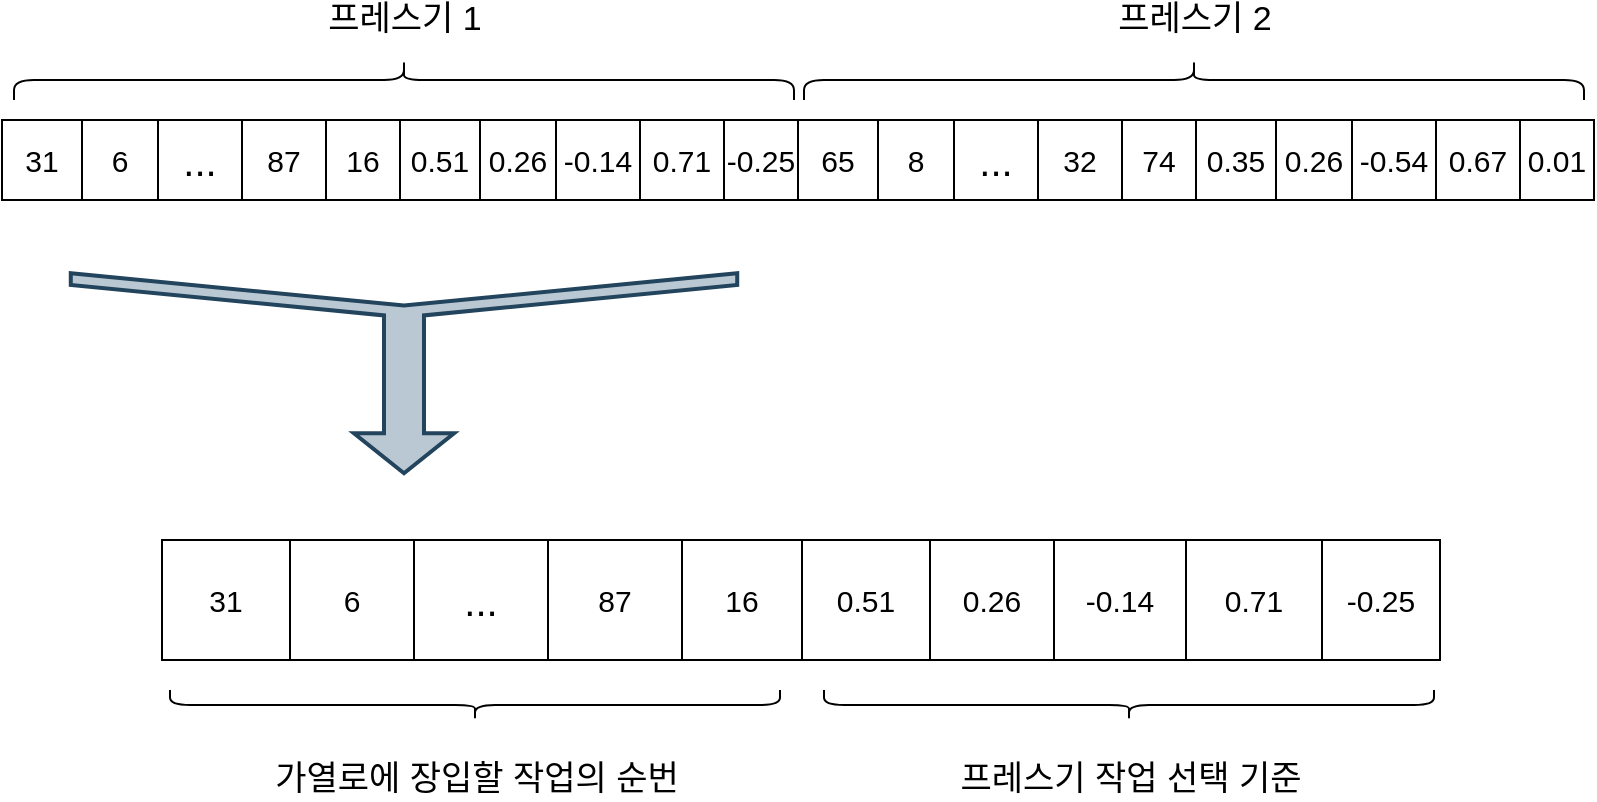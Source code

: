 <mxfile version="15.5.2" type="github">
  <diagram id="wdg7d6GIiMwj1WEckeHe" name="Page-1">
    <mxGraphModel dx="2009" dy="984" grid="1" gridSize="10" guides="1" tooltips="1" connect="1" arrows="1" fold="1" page="1" pageScale="1" pageWidth="827" pageHeight="1169" math="0" shadow="0">
      <root>
        <mxCell id="0" />
        <mxCell id="1" parent="0" />
        <mxCell id="QtLdcIYBbhYkDuSN89B0-1" value="" style="shape=table;html=1;whiteSpace=wrap;startSize=0;container=1;collapsible=0;childLayout=tableLayout;rounded=1;sketch=0;fontSize=16;" parent="1" vertex="1">
          <mxGeometry x="14" y="70" width="199" height="40" as="geometry" />
        </mxCell>
        <mxCell id="QtLdcIYBbhYkDuSN89B0-2" value="" style="shape=partialRectangle;html=1;whiteSpace=wrap;collapsible=0;dropTarget=0;pointerEvents=0;fillColor=none;top=0;left=0;bottom=0;right=0;points=[[0,0.5],[1,0.5]];portConstraint=eastwest;" parent="QtLdcIYBbhYkDuSN89B0-1" vertex="1">
          <mxGeometry width="199" height="40" as="geometry" />
        </mxCell>
        <mxCell id="QtLdcIYBbhYkDuSN89B0-3" value="&lt;font style=&quot;font-size: 15px&quot;&gt;31&lt;/font&gt;" style="shape=partialRectangle;html=1;whiteSpace=wrap;connectable=0;fillColor=none;top=0;left=0;bottom=0;right=0;overflow=hidden;pointerEvents=1;" parent="QtLdcIYBbhYkDuSN89B0-2" vertex="1">
          <mxGeometry width="40" height="40" as="geometry">
            <mxRectangle width="40" height="40" as="alternateBounds" />
          </mxGeometry>
        </mxCell>
        <mxCell id="QtLdcIYBbhYkDuSN89B0-4" value="&lt;font size=&quot;1&quot;&gt;&lt;span style=&quot;font-weight: normal ; font-size: 15px&quot;&gt;6&lt;/span&gt;&lt;/font&gt;" style="shape=partialRectangle;html=1;whiteSpace=wrap;connectable=0;fillColor=none;top=0;left=0;bottom=0;right=0;overflow=hidden;pointerEvents=1;fontStyle=1" parent="QtLdcIYBbhYkDuSN89B0-2" vertex="1">
          <mxGeometry x="40" width="38" height="40" as="geometry">
            <mxRectangle width="38" height="40" as="alternateBounds" />
          </mxGeometry>
        </mxCell>
        <mxCell id="QtLdcIYBbhYkDuSN89B0-5" value="&lt;font style=&quot;font-size: 20px&quot;&gt;...&lt;/font&gt;" style="shape=partialRectangle;html=1;whiteSpace=wrap;connectable=0;fillColor=none;top=0;left=0;bottom=0;right=0;overflow=hidden;pointerEvents=1;" parent="QtLdcIYBbhYkDuSN89B0-2" vertex="1">
          <mxGeometry x="78" width="42" height="40" as="geometry">
            <mxRectangle width="42" height="40" as="alternateBounds" />
          </mxGeometry>
        </mxCell>
        <mxCell id="QtLdcIYBbhYkDuSN89B0-14" value="&lt;font style=&quot;font-size: 15px&quot;&gt;87&lt;/font&gt;" style="shape=partialRectangle;html=1;whiteSpace=wrap;connectable=0;fillColor=none;top=0;left=0;bottom=0;right=0;overflow=hidden;pointerEvents=1;" parent="QtLdcIYBbhYkDuSN89B0-2" vertex="1">
          <mxGeometry x="120" width="42" height="40" as="geometry">
            <mxRectangle width="42" height="40" as="alternateBounds" />
          </mxGeometry>
        </mxCell>
        <mxCell id="QtLdcIYBbhYkDuSN89B0-15" value="&lt;font style=&quot;font-size: 15px&quot;&gt;16&lt;/font&gt;" style="shape=partialRectangle;html=1;whiteSpace=wrap;connectable=0;fillColor=none;top=0;left=0;bottom=0;right=0;overflow=hidden;pointerEvents=1;" parent="QtLdcIYBbhYkDuSN89B0-2" vertex="1">
          <mxGeometry x="162" width="37" height="40" as="geometry">
            <mxRectangle width="37" height="40" as="alternateBounds" />
          </mxGeometry>
        </mxCell>
        <mxCell id="rLPBgmUreou9VduvHPSA-52" value="" style="shape=table;html=1;whiteSpace=wrap;startSize=0;container=1;collapsible=0;childLayout=tableLayout;rounded=1;sketch=0;fontSize=16;" parent="1" vertex="1">
          <mxGeometry x="213" y="70" width="199" height="40" as="geometry" />
        </mxCell>
        <mxCell id="rLPBgmUreou9VduvHPSA-53" value="" style="shape=partialRectangle;html=1;whiteSpace=wrap;collapsible=0;dropTarget=0;pointerEvents=0;fillColor=none;top=0;left=0;bottom=0;right=0;points=[[0,0.5],[1,0.5]];portConstraint=eastwest;" parent="rLPBgmUreou9VduvHPSA-52" vertex="1">
          <mxGeometry width="199" height="40" as="geometry" />
        </mxCell>
        <mxCell id="rLPBgmUreou9VduvHPSA-54" value="&lt;font&gt;&lt;font style=&quot;font-size: 15px&quot;&gt;0.51&lt;/font&gt;&lt;br&gt;&lt;/font&gt;" style="shape=partialRectangle;html=1;whiteSpace=wrap;connectable=0;fillColor=none;top=0;left=0;bottom=0;right=0;overflow=hidden;pointerEvents=1;" parent="rLPBgmUreou9VduvHPSA-53" vertex="1">
          <mxGeometry width="40" height="40" as="geometry">
            <mxRectangle width="40" height="40" as="alternateBounds" />
          </mxGeometry>
        </mxCell>
        <mxCell id="rLPBgmUreou9VduvHPSA-55" value="&lt;font size=&quot;1&quot;&gt;&lt;span style=&quot;font-weight: normal ; font-size: 15px&quot;&gt;0.26&lt;/span&gt;&lt;/font&gt;" style="shape=partialRectangle;html=1;whiteSpace=wrap;connectable=0;fillColor=none;top=0;left=0;bottom=0;right=0;overflow=hidden;pointerEvents=1;fontStyle=1" parent="rLPBgmUreou9VduvHPSA-53" vertex="1">
          <mxGeometry x="40" width="38" height="40" as="geometry">
            <mxRectangle width="38" height="40" as="alternateBounds" />
          </mxGeometry>
        </mxCell>
        <mxCell id="rLPBgmUreou9VduvHPSA-56" value="&lt;font style=&quot;font-size: 15px&quot;&gt;-0.14&lt;/font&gt;" style="shape=partialRectangle;html=1;whiteSpace=wrap;connectable=0;fillColor=none;top=0;left=0;bottom=0;right=0;overflow=hidden;pointerEvents=1;" parent="rLPBgmUreou9VduvHPSA-53" vertex="1">
          <mxGeometry x="78" width="42" height="40" as="geometry">
            <mxRectangle width="42" height="40" as="alternateBounds" />
          </mxGeometry>
        </mxCell>
        <mxCell id="rLPBgmUreou9VduvHPSA-57" value="&lt;font style=&quot;font-size: 15px&quot;&gt;0.71&lt;/font&gt;" style="shape=partialRectangle;html=1;whiteSpace=wrap;connectable=0;fillColor=none;top=0;left=0;bottom=0;right=0;overflow=hidden;pointerEvents=1;" parent="rLPBgmUreou9VduvHPSA-53" vertex="1">
          <mxGeometry x="120" width="42" height="40" as="geometry">
            <mxRectangle width="42" height="40" as="alternateBounds" />
          </mxGeometry>
        </mxCell>
        <mxCell id="rLPBgmUreou9VduvHPSA-58" value="&lt;font style=&quot;font-size: 15px&quot;&gt;-0.25&lt;/font&gt;" style="shape=partialRectangle;html=1;whiteSpace=wrap;connectable=0;fillColor=none;top=0;left=0;bottom=0;right=0;overflow=hidden;pointerEvents=1;" parent="rLPBgmUreou9VduvHPSA-53" vertex="1">
          <mxGeometry x="162" width="37" height="40" as="geometry">
            <mxRectangle width="37" height="40" as="alternateBounds" />
          </mxGeometry>
        </mxCell>
        <mxCell id="rLPBgmUreou9VduvHPSA-116" value="" style="shape=table;html=1;whiteSpace=wrap;startSize=0;container=1;collapsible=0;childLayout=tableLayout;rounded=1;sketch=0;fontSize=16;" parent="1" vertex="1">
          <mxGeometry x="412" y="70" width="199" height="40" as="geometry" />
        </mxCell>
        <mxCell id="rLPBgmUreou9VduvHPSA-117" value="" style="shape=partialRectangle;html=1;whiteSpace=wrap;collapsible=0;dropTarget=0;pointerEvents=0;fillColor=none;top=0;left=0;bottom=0;right=0;points=[[0,0.5],[1,0.5]];portConstraint=eastwest;" parent="rLPBgmUreou9VduvHPSA-116" vertex="1">
          <mxGeometry width="199" height="40" as="geometry" />
        </mxCell>
        <mxCell id="rLPBgmUreou9VduvHPSA-118" value="&lt;font style=&quot;font-size: 15px&quot;&gt;65&lt;/font&gt;" style="shape=partialRectangle;html=1;whiteSpace=wrap;connectable=0;fillColor=none;top=0;left=0;bottom=0;right=0;overflow=hidden;pointerEvents=1;" parent="rLPBgmUreou9VduvHPSA-117" vertex="1">
          <mxGeometry width="40" height="40" as="geometry">
            <mxRectangle width="40" height="40" as="alternateBounds" />
          </mxGeometry>
        </mxCell>
        <mxCell id="rLPBgmUreou9VduvHPSA-119" value="&lt;font style=&quot;font-size: 14px&quot;&gt;&lt;span style=&quot;font-weight: normal ; font-size: 15px&quot;&gt;8&lt;/span&gt;&lt;/font&gt;" style="shape=partialRectangle;html=1;whiteSpace=wrap;connectable=0;fillColor=none;top=0;left=0;bottom=0;right=0;overflow=hidden;pointerEvents=1;fontStyle=1" parent="rLPBgmUreou9VduvHPSA-117" vertex="1">
          <mxGeometry x="40" width="38" height="40" as="geometry">
            <mxRectangle width="38" height="40" as="alternateBounds" />
          </mxGeometry>
        </mxCell>
        <mxCell id="rLPBgmUreou9VduvHPSA-120" value="&lt;font style=&quot;font-size: 20px&quot;&gt;...&lt;/font&gt;" style="shape=partialRectangle;html=1;whiteSpace=wrap;connectable=0;fillColor=none;top=0;left=0;bottom=0;right=0;overflow=hidden;pointerEvents=1;" parent="rLPBgmUreou9VduvHPSA-117" vertex="1">
          <mxGeometry x="78" width="42" height="40" as="geometry">
            <mxRectangle width="42" height="40" as="alternateBounds" />
          </mxGeometry>
        </mxCell>
        <mxCell id="rLPBgmUreou9VduvHPSA-121" value="&lt;font style=&quot;font-size: 15px&quot;&gt;32&lt;/font&gt;" style="shape=partialRectangle;html=1;whiteSpace=wrap;connectable=0;fillColor=none;top=0;left=0;bottom=0;right=0;overflow=hidden;pointerEvents=1;" parent="rLPBgmUreou9VduvHPSA-117" vertex="1">
          <mxGeometry x="120" width="42" height="40" as="geometry">
            <mxRectangle width="42" height="40" as="alternateBounds" />
          </mxGeometry>
        </mxCell>
        <mxCell id="rLPBgmUreou9VduvHPSA-122" value="&lt;font style=&quot;font-size: 15px&quot;&gt;74&lt;/font&gt;" style="shape=partialRectangle;html=1;whiteSpace=wrap;connectable=0;fillColor=none;top=0;left=0;bottom=0;right=0;overflow=hidden;pointerEvents=1;" parent="rLPBgmUreou9VduvHPSA-117" vertex="1">
          <mxGeometry x="162" width="37" height="40" as="geometry">
            <mxRectangle width="37" height="40" as="alternateBounds" />
          </mxGeometry>
        </mxCell>
        <mxCell id="rLPBgmUreou9VduvHPSA-123" value="" style="shape=table;html=1;whiteSpace=wrap;startSize=0;container=1;collapsible=0;childLayout=tableLayout;rounded=1;sketch=0;fontSize=16;" parent="1" vertex="1">
          <mxGeometry x="611" y="70" width="199" height="40" as="geometry" />
        </mxCell>
        <mxCell id="rLPBgmUreou9VduvHPSA-124" value="" style="shape=partialRectangle;html=1;whiteSpace=wrap;collapsible=0;dropTarget=0;pointerEvents=0;fillColor=none;top=0;left=0;bottom=0;right=0;points=[[0,0.5],[1,0.5]];portConstraint=eastwest;" parent="rLPBgmUreou9VduvHPSA-123" vertex="1">
          <mxGeometry width="199" height="40" as="geometry" />
        </mxCell>
        <mxCell id="rLPBgmUreou9VduvHPSA-125" value="&lt;font style=&quot;font-size: 15px&quot;&gt;0.35&lt;/font&gt;" style="shape=partialRectangle;html=1;whiteSpace=wrap;connectable=0;fillColor=none;top=0;left=0;bottom=0;right=0;overflow=hidden;pointerEvents=1;" parent="rLPBgmUreou9VduvHPSA-124" vertex="1">
          <mxGeometry width="40" height="40" as="geometry">
            <mxRectangle width="40" height="40" as="alternateBounds" />
          </mxGeometry>
        </mxCell>
        <mxCell id="rLPBgmUreou9VduvHPSA-126" value="&lt;font style=&quot;font-size: 14px&quot;&gt;&lt;span style=&quot;font-weight: normal ; font-size: 15px&quot;&gt;0.26&lt;/span&gt;&lt;/font&gt;" style="shape=partialRectangle;html=1;whiteSpace=wrap;connectable=0;fillColor=none;top=0;left=0;bottom=0;right=0;overflow=hidden;pointerEvents=1;fontStyle=1" parent="rLPBgmUreou9VduvHPSA-124" vertex="1">
          <mxGeometry x="40" width="38" height="40" as="geometry">
            <mxRectangle width="38" height="40" as="alternateBounds" />
          </mxGeometry>
        </mxCell>
        <mxCell id="rLPBgmUreou9VduvHPSA-127" value="&lt;font style=&quot;font-size: 15px&quot;&gt;-0.54&lt;/font&gt;" style="shape=partialRectangle;html=1;whiteSpace=wrap;connectable=0;fillColor=none;top=0;left=0;bottom=0;right=0;overflow=hidden;pointerEvents=1;" parent="rLPBgmUreou9VduvHPSA-124" vertex="1">
          <mxGeometry x="78" width="42" height="40" as="geometry">
            <mxRectangle width="42" height="40" as="alternateBounds" />
          </mxGeometry>
        </mxCell>
        <mxCell id="rLPBgmUreou9VduvHPSA-128" value="&lt;font style=&quot;font-size: 15px&quot;&gt;0.67&lt;/font&gt;" style="shape=partialRectangle;html=1;whiteSpace=wrap;connectable=0;fillColor=none;top=0;left=0;bottom=0;right=0;overflow=hidden;pointerEvents=1;" parent="rLPBgmUreou9VduvHPSA-124" vertex="1">
          <mxGeometry x="120" width="42" height="40" as="geometry">
            <mxRectangle width="42" height="40" as="alternateBounds" />
          </mxGeometry>
        </mxCell>
        <mxCell id="rLPBgmUreou9VduvHPSA-129" value="&lt;font style=&quot;font-size: 15px&quot;&gt;0.01&lt;/font&gt;" style="shape=partialRectangle;html=1;whiteSpace=wrap;connectable=0;fillColor=none;top=0;left=0;bottom=0;right=0;overflow=hidden;pointerEvents=1;" parent="rLPBgmUreou9VduvHPSA-124" vertex="1">
          <mxGeometry x="162" width="37" height="40" as="geometry">
            <mxRectangle width="37" height="40" as="alternateBounds" />
          </mxGeometry>
        </mxCell>
        <mxCell id="rLPBgmUreou9VduvHPSA-130" value="" style="shape=curlyBracket;whiteSpace=wrap;html=1;rounded=1;flipH=1;fontSize=15;rotation=-90;" parent="1" vertex="1">
          <mxGeometry x="205" y="-145" width="20" height="390" as="geometry" />
        </mxCell>
        <mxCell id="rLPBgmUreou9VduvHPSA-131" value="" style="shape=curlyBracket;whiteSpace=wrap;html=1;rounded=1;flipH=1;fontSize=15;rotation=-90;" parent="1" vertex="1">
          <mxGeometry x="600" y="-145" width="20" height="390" as="geometry" />
        </mxCell>
        <mxCell id="rLPBgmUreou9VduvHPSA-132" value="&lt;font style=&quot;font-size: 17px&quot;&gt;프레스기 1&lt;/font&gt;" style="text;html=1;align=center;verticalAlign=middle;resizable=0;points=[];autosize=1;strokeColor=none;fillColor=none;fontSize=15;" parent="1" vertex="1">
          <mxGeometry x="165" y="10" width="100" height="20" as="geometry" />
        </mxCell>
        <mxCell id="rLPBgmUreou9VduvHPSA-133" value="&lt;font style=&quot;font-size: 17px&quot;&gt;프레스기 2&lt;/font&gt;" style="text;html=1;align=center;verticalAlign=middle;resizable=0;points=[];autosize=1;strokeColor=none;fillColor=none;fontSize=15;" parent="1" vertex="1">
          <mxGeometry x="560" y="10" width="100" height="20" as="geometry" />
        </mxCell>
        <mxCell id="rLPBgmUreou9VduvHPSA-135" value="" style="html=1;shadow=0;dashed=0;align=center;verticalAlign=middle;shape=mxgraph.arrows2.tailedNotchedArrow;dy1=10;dx1=20;notch=16.16;arrowHead=15.04;dx2=5.9;dy2=166.61;fontSize=17;rotation=90;fillColor=#bac8d3;strokeColor=#23445d;strokeWidth=2;" parent="1" vertex="1">
          <mxGeometry x="165" y="30" width="100" height="333.21" as="geometry" />
        </mxCell>
        <mxCell id="rLPBgmUreou9VduvHPSA-137" value="" style="shape=table;html=1;whiteSpace=wrap;startSize=0;container=1;collapsible=0;childLayout=tableLayout;rounded=1;sketch=0;fontSize=16;" parent="1" vertex="1">
          <mxGeometry x="94" y="280" width="320" height="60" as="geometry" />
        </mxCell>
        <mxCell id="rLPBgmUreou9VduvHPSA-138" value="" style="shape=partialRectangle;html=1;whiteSpace=wrap;collapsible=0;dropTarget=0;pointerEvents=0;fillColor=none;top=0;left=0;bottom=0;right=0;points=[[0,0.5],[1,0.5]];portConstraint=eastwest;" parent="rLPBgmUreou9VduvHPSA-137" vertex="1">
          <mxGeometry width="320" height="60" as="geometry" />
        </mxCell>
        <mxCell id="rLPBgmUreou9VduvHPSA-139" value="&lt;font style=&quot;font-size: 15px&quot;&gt;31&lt;/font&gt;" style="shape=partialRectangle;html=1;whiteSpace=wrap;connectable=0;fillColor=none;top=0;left=0;bottom=0;right=0;overflow=hidden;pointerEvents=1;" parent="rLPBgmUreou9VduvHPSA-138" vertex="1">
          <mxGeometry width="64" height="60" as="geometry">
            <mxRectangle width="64" height="60" as="alternateBounds" />
          </mxGeometry>
        </mxCell>
        <mxCell id="rLPBgmUreou9VduvHPSA-140" value="&lt;font size=&quot;1&quot;&gt;&lt;span style=&quot;font-weight: normal ; font-size: 15px&quot;&gt;6&lt;/span&gt;&lt;/font&gt;" style="shape=partialRectangle;html=1;whiteSpace=wrap;connectable=0;fillColor=none;top=0;left=0;bottom=0;right=0;overflow=hidden;pointerEvents=1;fontStyle=1" parent="rLPBgmUreou9VduvHPSA-138" vertex="1">
          <mxGeometry x="64" width="62" height="60" as="geometry">
            <mxRectangle width="62" height="60" as="alternateBounds" />
          </mxGeometry>
        </mxCell>
        <mxCell id="rLPBgmUreou9VduvHPSA-141" value="&lt;font style=&quot;font-size: 20px&quot;&gt;...&lt;/font&gt;" style="shape=partialRectangle;html=1;whiteSpace=wrap;connectable=0;fillColor=none;top=0;left=0;bottom=0;right=0;overflow=hidden;pointerEvents=1;" parent="rLPBgmUreou9VduvHPSA-138" vertex="1">
          <mxGeometry x="126" width="67" height="60" as="geometry">
            <mxRectangle width="67" height="60" as="alternateBounds" />
          </mxGeometry>
        </mxCell>
        <mxCell id="rLPBgmUreou9VduvHPSA-142" value="&lt;font style=&quot;font-size: 15px&quot;&gt;87&lt;/font&gt;" style="shape=partialRectangle;html=1;whiteSpace=wrap;connectable=0;fillColor=none;top=0;left=0;bottom=0;right=0;overflow=hidden;pointerEvents=1;" parent="rLPBgmUreou9VduvHPSA-138" vertex="1">
          <mxGeometry x="193" width="67" height="60" as="geometry">
            <mxRectangle width="67" height="60" as="alternateBounds" />
          </mxGeometry>
        </mxCell>
        <mxCell id="rLPBgmUreou9VduvHPSA-143" value="&lt;font style=&quot;font-size: 15px&quot;&gt;16&lt;/font&gt;" style="shape=partialRectangle;html=1;whiteSpace=wrap;connectable=0;fillColor=none;top=0;left=0;bottom=0;right=0;overflow=hidden;pointerEvents=1;" parent="rLPBgmUreou9VduvHPSA-138" vertex="1">
          <mxGeometry x="260" width="60" height="60" as="geometry">
            <mxRectangle width="60" height="60" as="alternateBounds" />
          </mxGeometry>
        </mxCell>
        <mxCell id="rLPBgmUreou9VduvHPSA-144" value="" style="shape=table;html=1;whiteSpace=wrap;startSize=0;container=1;collapsible=0;childLayout=tableLayout;rounded=1;sketch=0;fontSize=16;" parent="1" vertex="1">
          <mxGeometry x="414" y="280" width="319" height="60" as="geometry" />
        </mxCell>
        <mxCell id="rLPBgmUreou9VduvHPSA-145" value="" style="shape=partialRectangle;html=1;whiteSpace=wrap;collapsible=0;dropTarget=0;pointerEvents=0;fillColor=none;top=0;left=0;bottom=0;right=0;points=[[0,0.5],[1,0.5]];portConstraint=eastwest;" parent="rLPBgmUreou9VduvHPSA-144" vertex="1">
          <mxGeometry width="319" height="60" as="geometry" />
        </mxCell>
        <mxCell id="rLPBgmUreou9VduvHPSA-146" value="&lt;font&gt;&lt;font style=&quot;font-size: 15px&quot;&gt;0.51&lt;/font&gt;&lt;br&gt;&lt;/font&gt;" style="shape=partialRectangle;html=1;whiteSpace=wrap;connectable=0;fillColor=none;top=0;left=0;bottom=0;right=0;overflow=hidden;pointerEvents=1;" parent="rLPBgmUreou9VduvHPSA-145" vertex="1">
          <mxGeometry width="64" height="60" as="geometry">
            <mxRectangle width="64" height="60" as="alternateBounds" />
          </mxGeometry>
        </mxCell>
        <mxCell id="rLPBgmUreou9VduvHPSA-147" value="&lt;font size=&quot;1&quot;&gt;&lt;span style=&quot;font-weight: normal ; font-size: 15px&quot;&gt;0.26&lt;/span&gt;&lt;/font&gt;" style="shape=partialRectangle;html=1;whiteSpace=wrap;connectable=0;fillColor=none;top=0;left=0;bottom=0;right=0;overflow=hidden;pointerEvents=1;fontStyle=1" parent="rLPBgmUreou9VduvHPSA-145" vertex="1">
          <mxGeometry x="64" width="62" height="60" as="geometry">
            <mxRectangle width="62" height="60" as="alternateBounds" />
          </mxGeometry>
        </mxCell>
        <mxCell id="rLPBgmUreou9VduvHPSA-148" value="&lt;font style=&quot;font-size: 15px&quot;&gt;-0.14&lt;/font&gt;" style="shape=partialRectangle;html=1;whiteSpace=wrap;connectable=0;fillColor=none;top=0;left=0;bottom=0;right=0;overflow=hidden;pointerEvents=1;" parent="rLPBgmUreou9VduvHPSA-145" vertex="1">
          <mxGeometry x="126" width="66" height="60" as="geometry">
            <mxRectangle width="66" height="60" as="alternateBounds" />
          </mxGeometry>
        </mxCell>
        <mxCell id="rLPBgmUreou9VduvHPSA-149" value="&lt;font style=&quot;font-size: 15px&quot;&gt;0.71&lt;/font&gt;" style="shape=partialRectangle;html=1;whiteSpace=wrap;connectable=0;fillColor=none;top=0;left=0;bottom=0;right=0;overflow=hidden;pointerEvents=1;" parent="rLPBgmUreou9VduvHPSA-145" vertex="1">
          <mxGeometry x="192" width="68" height="60" as="geometry">
            <mxRectangle width="68" height="60" as="alternateBounds" />
          </mxGeometry>
        </mxCell>
        <mxCell id="rLPBgmUreou9VduvHPSA-150" value="&lt;font style=&quot;font-size: 15px&quot;&gt;-0.25&lt;/font&gt;" style="shape=partialRectangle;html=1;whiteSpace=wrap;connectable=0;fillColor=none;top=0;left=0;bottom=0;right=0;overflow=hidden;pointerEvents=1;" parent="rLPBgmUreou9VduvHPSA-145" vertex="1">
          <mxGeometry x="260" width="59" height="60" as="geometry">
            <mxRectangle width="59" height="60" as="alternateBounds" />
          </mxGeometry>
        </mxCell>
        <mxCell id="rLPBgmUreou9VduvHPSA-151" value="" style="shape=curlyBracket;whiteSpace=wrap;html=1;rounded=1;flipH=1;fontSize=15;rotation=90;" parent="1" vertex="1">
          <mxGeometry x="243" y="210" width="15" height="305" as="geometry" />
        </mxCell>
        <mxCell id="rLPBgmUreou9VduvHPSA-152" value="" style="shape=curlyBracket;whiteSpace=wrap;html=1;rounded=1;flipH=1;fontSize=15;rotation=90;" parent="1" vertex="1">
          <mxGeometry x="570" y="210" width="15" height="305" as="geometry" />
        </mxCell>
        <mxCell id="rLPBgmUreou9VduvHPSA-153" value="&lt;span style=&quot;font-size: 17px&quot;&gt;가열로에 장입할 작업의 순번&lt;/span&gt;" style="text;html=1;align=center;verticalAlign=middle;resizable=0;points=[];autosize=1;strokeColor=none;fillColor=none;fontSize=15;" parent="1" vertex="1">
          <mxGeometry x="135.5" y="390" width="230" height="20" as="geometry" />
        </mxCell>
        <mxCell id="rLPBgmUreou9VduvHPSA-154" value="&lt;span style=&quot;font-size: 17px&quot;&gt;프레스기 작업 선택 기준&lt;/span&gt;" style="text;html=1;align=center;verticalAlign=middle;resizable=0;points=[];autosize=1;strokeColor=none;fillColor=none;fontSize=15;" parent="1" vertex="1">
          <mxGeometry x="477.5" y="390" width="200" height="20" as="geometry" />
        </mxCell>
      </root>
    </mxGraphModel>
  </diagram>
</mxfile>
